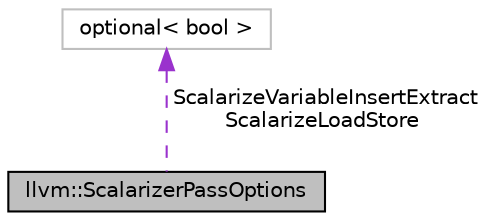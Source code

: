 digraph "llvm::ScalarizerPassOptions"
{
 // LATEX_PDF_SIZE
  bgcolor="transparent";
  edge [fontname="Helvetica",fontsize="10",labelfontname="Helvetica",labelfontsize="10"];
  node [fontname="Helvetica",fontsize="10",shape=record];
  Node1 [label="llvm::ScalarizerPassOptions",height=0.2,width=0.4,color="black", fillcolor="grey75", style="filled", fontcolor="black",tooltip=" "];
  Node2 -> Node1 [dir="back",color="darkorchid3",fontsize="10",style="dashed",label=" ScalarizeVariableInsertExtract\nScalarizeLoadStore" ,fontname="Helvetica"];
  Node2 [label="optional\< bool \>",height=0.2,width=0.4,color="grey75",tooltip=" "];
}
